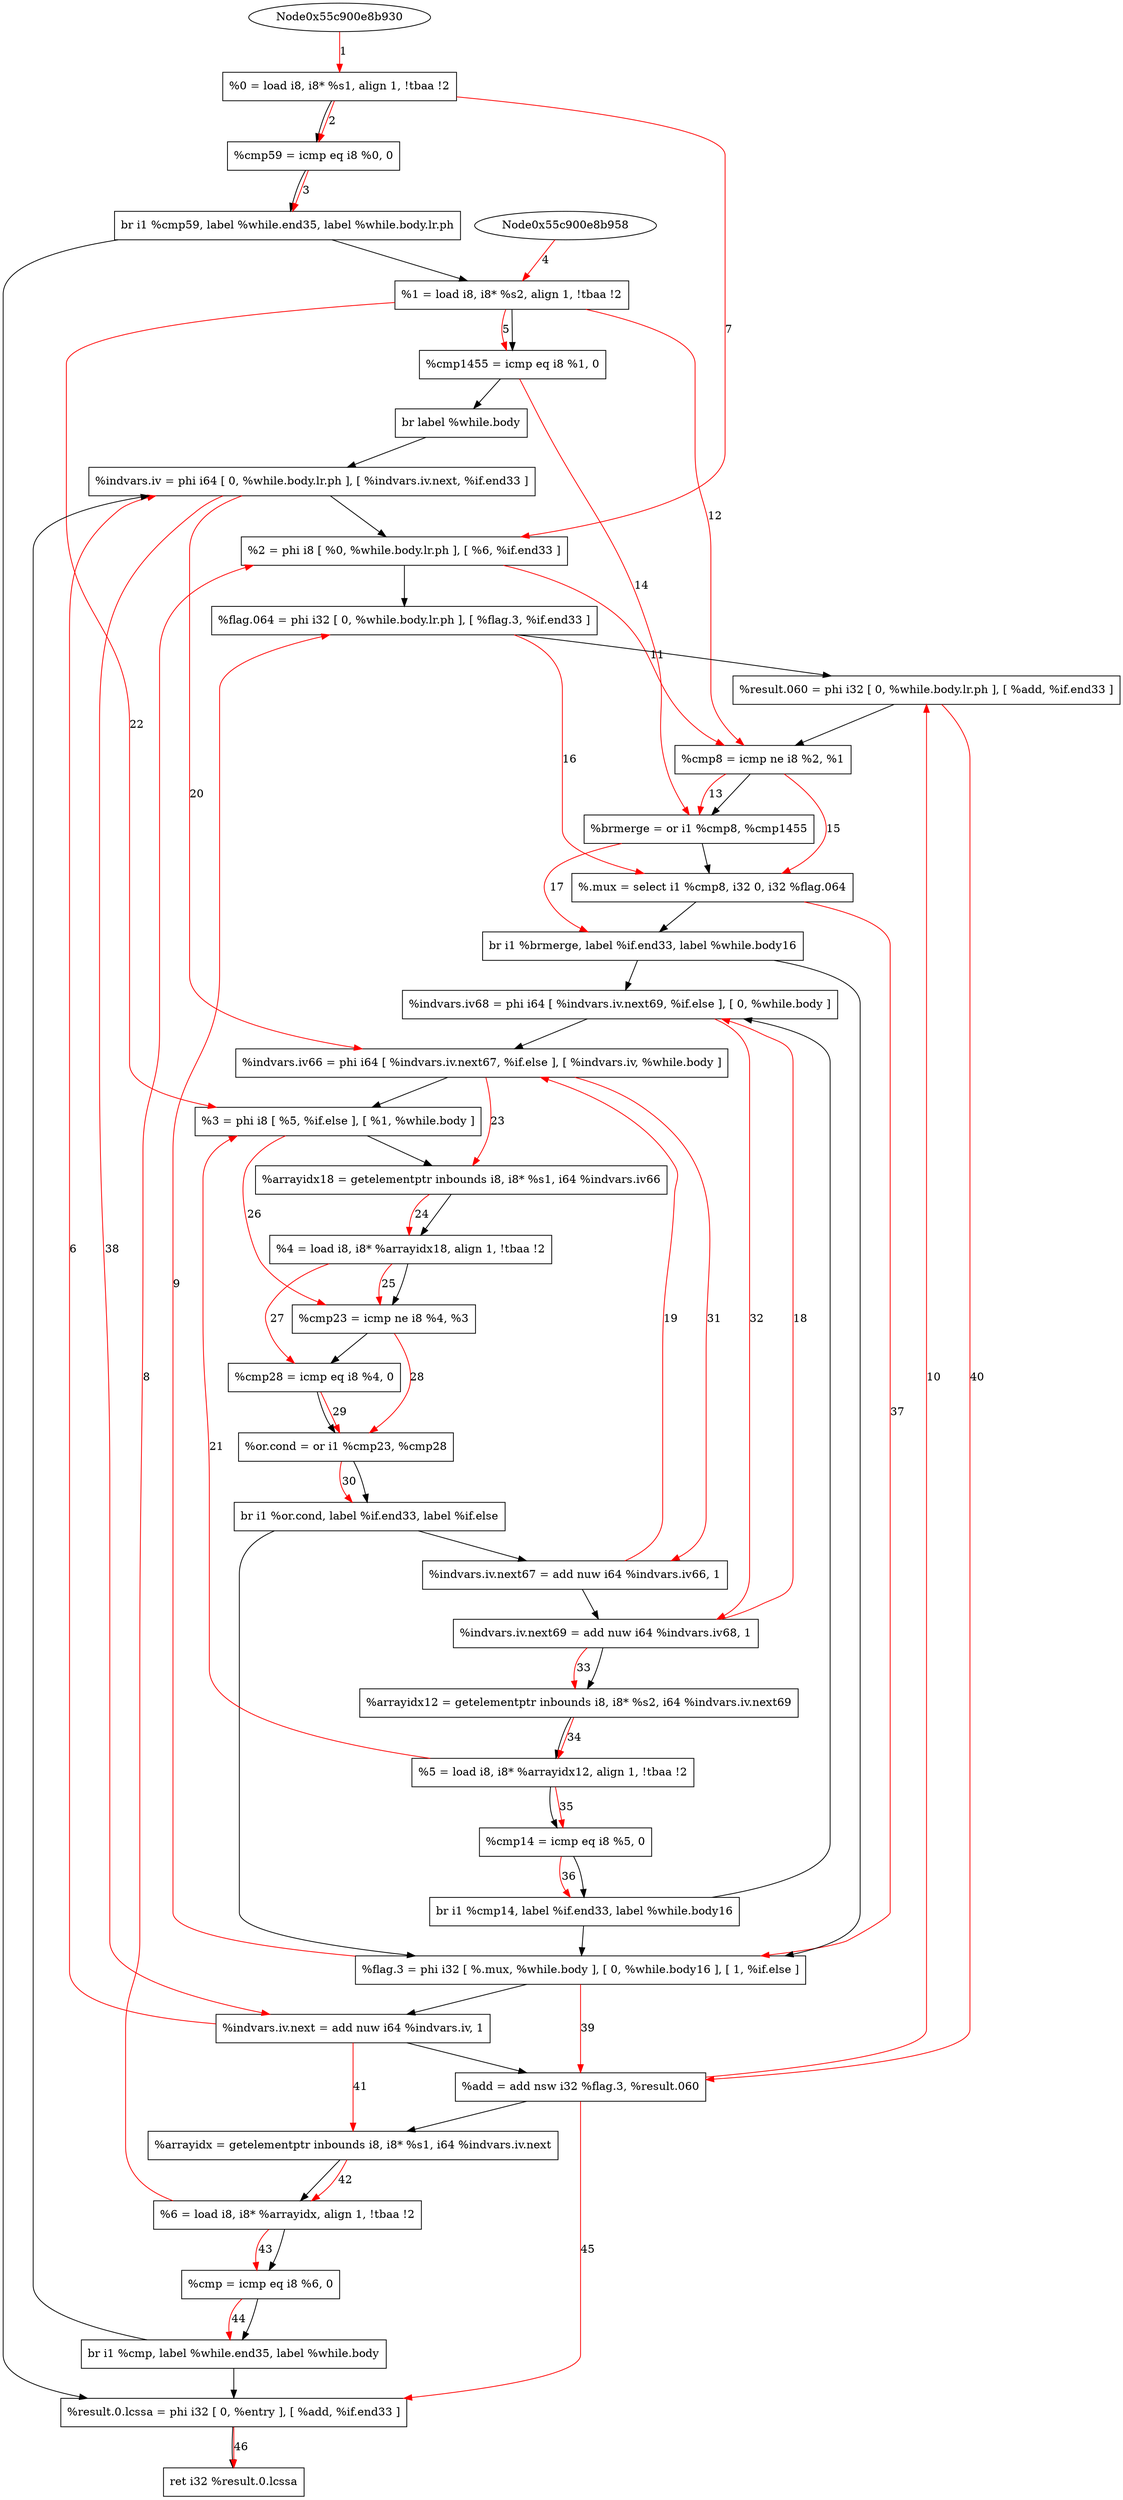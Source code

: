 digraph "CDFG for'func' function" {
	Node0x55c900e8bb18[shape=record, label="  %0 = load i8, i8* %s1, align 1, !tbaa !2"]
	Node0x55c900e8d080[shape=record, label="  %cmp59 = icmp eq i8 %0, 0"]
	Node0x55c900e15db8[shape=record, label="  br i1 %cmp59, label %while.end35, label %while.body.lr.ph"]
	Node0x55c900e8d288[shape=record, label="  %1 = load i8, i8* %s2, align 1, !tbaa !2"]
	Node0x55c900e8d960[shape=record, label="  %cmp1455 = icmp eq i8 %1, 0"]
	Node0x55c900e8da68[shape=record, label="  br label %while.body"]
	Node0x55c900e8dbf8[shape=record, label="  %indvars.iv = phi i64 [ 0, %while.body.lr.ph ], [ %indvars.iv.next, %if.end33 ]"]
	Node0x55c900e8dd68[shape=record, label="  %2 = phi i8 [ %0, %while.body.lr.ph ], [ %6, %if.end33 ]"]
	Node0x55c900e8def8[shape=record, label="  %flag.064 = phi i32 [ 0, %while.body.lr.ph ], [ %flag.3, %if.end33 ]"]
	Node0x55c900e8e078[shape=record, label="  %result.060 = phi i32 [ 0, %while.body.lr.ph ], [ %add, %if.end33 ]"]
	Node0x55c900e8e140[shape=record, label="  %cmp8 = icmp ne i8 %2, %1"]
	Node0x55c900e8e370[shape=record, label="  %brmerge = or i1 %cmp8, %cmp1455"]
	Node0x55c900e21228[shape=record, label="  %.mux = select i1 %cmp8, i32 0, i32 %flag.064"]
	Node0x55c900e21348[shape=record, label="  br i1 %brmerge, label %if.end33, label %while.body16"]
	Node0x55c900e8e658[shape=record, label="  %indvars.iv68 = phi i64 [ %indvars.iv.next69, %if.else ], [ 0, %while.body ]"]
	Node0x55c900e8e808[shape=record, label="  %indvars.iv66 = phi i64 [ %indvars.iv.next67, %if.else ], [ %indvars.iv, %while.body ]"]
	Node0x55c900e8e918[shape=record, label="  %3 = phi i8 [ %5, %if.else ], [ %1, %while.body ]"]
	Node0x55c900e8e9e0[shape=record, label="  %arrayidx18 = getelementptr inbounds i8, i8* %s1, i64 %indvars.iv66"]
	Node0x55c900e8ea78[shape=record, label="  %4 = load i8, i8* %arrayidx18, align 1, !tbaa !2"]
	Node0x55c900e8eb40[shape=record, label="  %cmp23 = icmp ne i8 %4, %3"]
	Node0x55c900e8ebd0[shape=record, label="  %cmp28 = icmp eq i8 %4, 0"]
	Node0x55c900e8ec60[shape=record, label="  %or.cond = or i1 %cmp23, %cmp28"]
	Node0x55c900e21468[shape=record, label="  br i1 %or.cond, label %if.end33, label %if.else"]
	Node0x55c900e8ed20[shape=record, label="  %indvars.iv.next67 = add nuw i64 %indvars.iv66, 1"]
	Node0x55c900e8ed90[shape=record, label="  %indvars.iv.next69 = add nuw i64 %indvars.iv68, 1"]
	Node0x55c900e8f120[shape=record, label="  %arrayidx12 = getelementptr inbounds i8, i8* %s2, i64 %indvars.iv.next69"]
	Node0x55c900e8e488[shape=record, label="  %5 = load i8, i8* %arrayidx12, align 1, !tbaa !2"]
	Node0x55c900e8f1a0[shape=record, label="  %cmp14 = icmp eq i8 %5, 0"]
	Node0x55c900e21588[shape=record, label="  br i1 %cmp14, label %if.end33, label %while.body16"]
	Node0x55c900e8f1e8[shape=record, label="  %flag.3 = phi i32 [ %.mux, %while.body ], [ 0, %while.body16 ], [ 1, %if.else ]"]
	Node0x55c900e8f2d0[shape=record, label="  %indvars.iv.next = add nuw i64 %indvars.iv, 1"]
	Node0x55c900e8f340[shape=record, label="  %add = add nsw i32 %flag.3, %result.060"]
	Node0x55c900e8f3b0[shape=record, label="  %arrayidx = getelementptr inbounds i8, i8* %s1, i64 %indvars.iv.next"]
	Node0x55c900e8e028[shape=record, label="  %6 = load i8, i8* %arrayidx, align 1, !tbaa !2"]
	Node0x55c900e8f430[shape=record, label="  %cmp = icmp eq i8 %6, 0"]
	Node0x55c900e8f4b8[shape=record, label="  br i1 %cmp, label %while.end35, label %while.body"]
	Node0x55c900e8f508[shape=record, label="  %result.0.lcssa = phi i32 [ 0, %entry ], [ %add, %if.end33 ]"]
	Node0x55c900e8d178[shape=record, label="  ret i32 %result.0.lcssa"]
	Node0x55c900e8bb18 -> Node0x55c900e8d080
	Node0x55c900e8d080 -> Node0x55c900e15db8
	Node0x55c900e15db8 -> Node0x55c900e8f508
	Node0x55c900e15db8 -> Node0x55c900e8d288
	Node0x55c900e8d288 -> Node0x55c900e8d960
	Node0x55c900e8d960 -> Node0x55c900e8da68
	Node0x55c900e8da68 -> Node0x55c900e8dbf8
	Node0x55c900e8dbf8 -> Node0x55c900e8dd68
	Node0x55c900e8dd68 -> Node0x55c900e8def8
	Node0x55c900e8def8 -> Node0x55c900e8e078
	Node0x55c900e8e078 -> Node0x55c900e8e140
	Node0x55c900e8e140 -> Node0x55c900e8e370
	Node0x55c900e8e370 -> Node0x55c900e21228
	Node0x55c900e21228 -> Node0x55c900e21348
	Node0x55c900e21348 -> Node0x55c900e8f1e8
	Node0x55c900e21348 -> Node0x55c900e8e658
	Node0x55c900e8e658 -> Node0x55c900e8e808
	Node0x55c900e8e808 -> Node0x55c900e8e918
	Node0x55c900e8e918 -> Node0x55c900e8e9e0
	Node0x55c900e8e9e0 -> Node0x55c900e8ea78
	Node0x55c900e8ea78 -> Node0x55c900e8eb40
	Node0x55c900e8eb40 -> Node0x55c900e8ebd0
	Node0x55c900e8ebd0 -> Node0x55c900e8ec60
	Node0x55c900e8ec60 -> Node0x55c900e21468
	Node0x55c900e21468 -> Node0x55c900e8f1e8
	Node0x55c900e21468 -> Node0x55c900e8ed20
	Node0x55c900e8ed20 -> Node0x55c900e8ed90
	Node0x55c900e8ed90 -> Node0x55c900e8f120
	Node0x55c900e8f120 -> Node0x55c900e8e488
	Node0x55c900e8e488 -> Node0x55c900e8f1a0
	Node0x55c900e8f1a0 -> Node0x55c900e21588
	Node0x55c900e21588 -> Node0x55c900e8f1e8
	Node0x55c900e21588 -> Node0x55c900e8e658
	Node0x55c900e8f1e8 -> Node0x55c900e8f2d0
	Node0x55c900e8f2d0 -> Node0x55c900e8f340
	Node0x55c900e8f340 -> Node0x55c900e8f3b0
	Node0x55c900e8f3b0 -> Node0x55c900e8e028
	Node0x55c900e8e028 -> Node0x55c900e8f430
	Node0x55c900e8f430 -> Node0x55c900e8f4b8
	Node0x55c900e8f4b8 -> Node0x55c900e8f508
	Node0x55c900e8f4b8 -> Node0x55c900e8dbf8
	Node0x55c900e8f508 -> Node0x55c900e8d178
edge [color=red]
	Node0x55c900e8b930 -> Node0x55c900e8bb18[label="1"]
	Node0x55c900e8bb18 -> Node0x55c900e8d080[label="2"]
	Node0x55c900e8d080 -> Node0x55c900e15db8[label="3"]
	Node0x55c900e8b958 -> Node0x55c900e8d288[label="4"]
	Node0x55c900e8d288 -> Node0x55c900e8d960[label="5"]
	Node0x55c900e8f2d0 -> Node0x55c900e8dbf8[label="6"]
	Node0x55c900e8bb18 -> Node0x55c900e8dd68[label="7"]
	Node0x55c900e8e028 -> Node0x55c900e8dd68[label="8"]
	Node0x55c900e8f1e8 -> Node0x55c900e8def8[label="9"]
	Node0x55c900e8f340 -> Node0x55c900e8e078[label="10"]
	Node0x55c900e8dd68 -> Node0x55c900e8e140[label="11"]
	Node0x55c900e8d288 -> Node0x55c900e8e140[label="12"]
	Node0x55c900e8e140 -> Node0x55c900e8e370[label="13"]
	Node0x55c900e8d960 -> Node0x55c900e8e370[label="14"]
	Node0x55c900e8e140 -> Node0x55c900e21228[label="15"]
	Node0x55c900e8def8 -> Node0x55c900e21228[label="16"]
	Node0x55c900e8e370 -> Node0x55c900e21348[label="17"]
	Node0x55c900e8ed90 -> Node0x55c900e8e658[label="18"]
	Node0x55c900e8ed20 -> Node0x55c900e8e808[label="19"]
	Node0x55c900e8dbf8 -> Node0x55c900e8e808[label="20"]
	Node0x55c900e8e488 -> Node0x55c900e8e918[label="21"]
	Node0x55c900e8d288 -> Node0x55c900e8e918[label="22"]
	Node0x55c900e8e808 -> Node0x55c900e8e9e0[label="23"]
	Node0x55c900e8e9e0 -> Node0x55c900e8ea78[label="24"]
	Node0x55c900e8ea78 -> Node0x55c900e8eb40[label="25"]
	Node0x55c900e8e918 -> Node0x55c900e8eb40[label="26"]
	Node0x55c900e8ea78 -> Node0x55c900e8ebd0[label="27"]
	Node0x55c900e8eb40 -> Node0x55c900e8ec60[label="28"]
	Node0x55c900e8ebd0 -> Node0x55c900e8ec60[label="29"]
	Node0x55c900e8ec60 -> Node0x55c900e21468[label="30"]
	Node0x55c900e8e808 -> Node0x55c900e8ed20[label="31"]
	Node0x55c900e8e658 -> Node0x55c900e8ed90[label="32"]
	Node0x55c900e8ed90 -> Node0x55c900e8f120[label="33"]
	Node0x55c900e8f120 -> Node0x55c900e8e488[label="34"]
	Node0x55c900e8e488 -> Node0x55c900e8f1a0[label="35"]
	Node0x55c900e8f1a0 -> Node0x55c900e21588[label="36"]
	Node0x55c900e21228 -> Node0x55c900e8f1e8[label="37"]
	Node0x55c900e8dbf8 -> Node0x55c900e8f2d0[label="38"]
	Node0x55c900e8f1e8 -> Node0x55c900e8f340[label="39"]
	Node0x55c900e8e078 -> Node0x55c900e8f340[label="40"]
	Node0x55c900e8f2d0 -> Node0x55c900e8f3b0[label="41"]
	Node0x55c900e8f3b0 -> Node0x55c900e8e028[label="42"]
	Node0x55c900e8e028 -> Node0x55c900e8f430[label="43"]
	Node0x55c900e8f430 -> Node0x55c900e8f4b8[label="44"]
	Node0x55c900e8f340 -> Node0x55c900e8f508[label="45"]
	Node0x55c900e8f508 -> Node0x55c900e8d178[label="46"]
}

